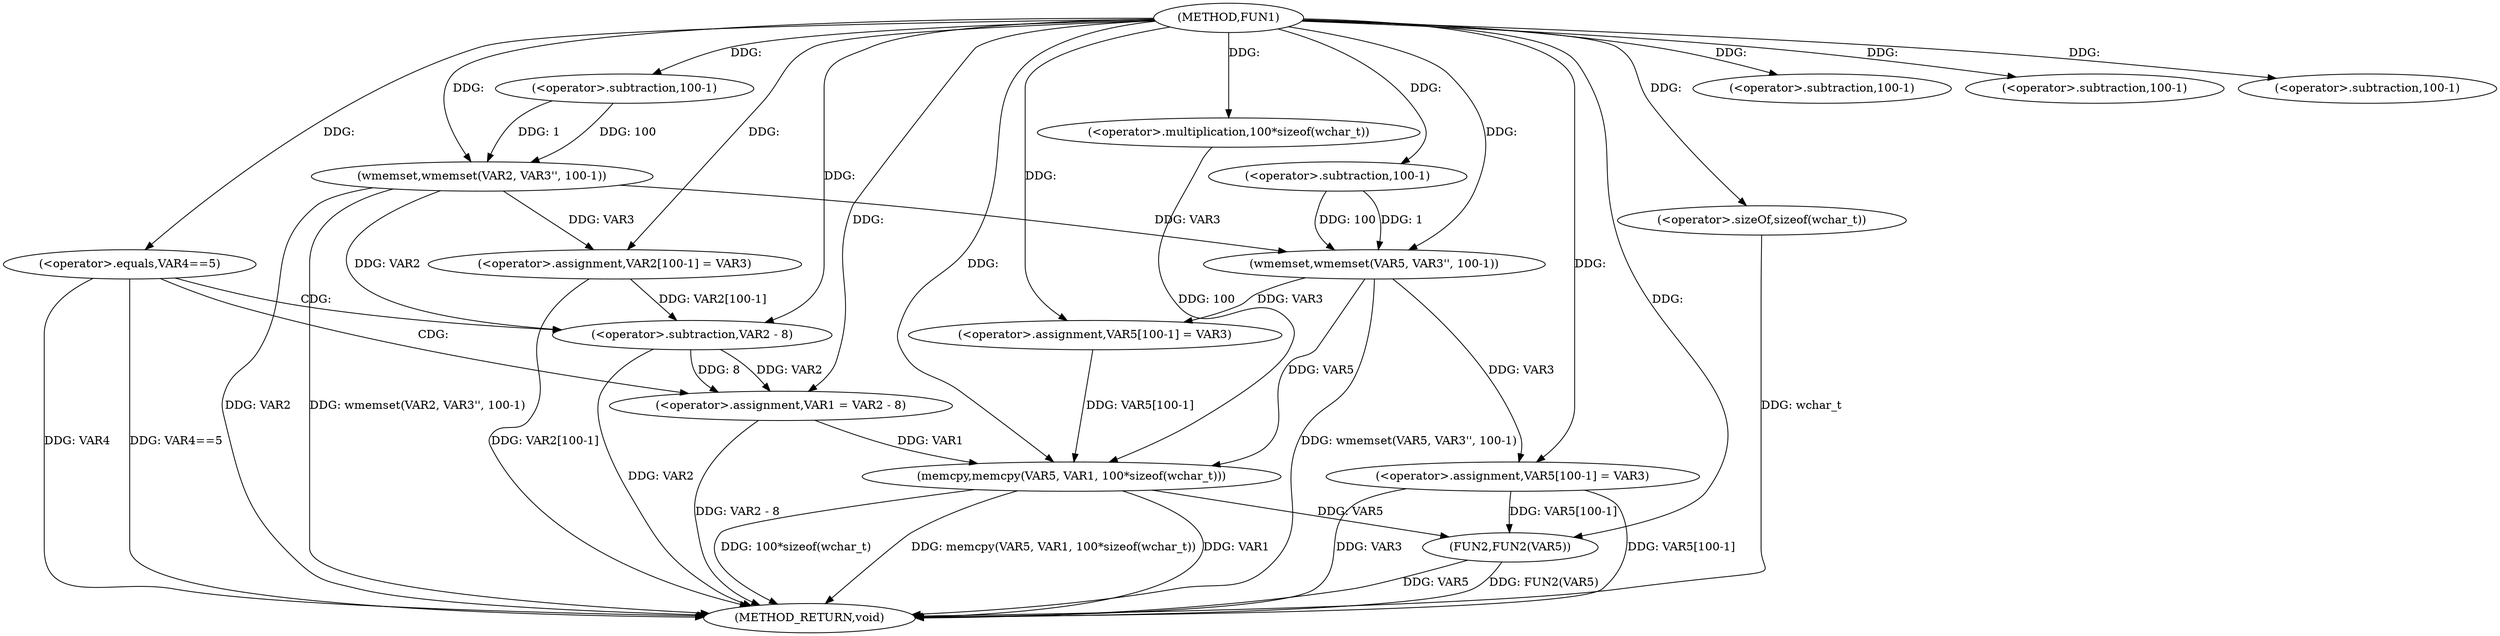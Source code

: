 digraph FUN1 {  
"1000100" [label = "(METHOD,FUN1)" ]
"1000158" [label = "(METHOD_RETURN,void)" ]
"1000104" [label = "(wmemset,wmemset(VAR2, VAR3'', 100-1))" ]
"1000107" [label = "(<operator>.subtraction,100-1)" ]
"1000110" [label = "(<operator>.assignment,VAR2[100-1] = VAR3)" ]
"1000113" [label = "(<operator>.subtraction,100-1)" ]
"1000118" [label = "(<operator>.equals,VAR4==5)" ]
"1000122" [label = "(<operator>.assignment,VAR1 = VAR2 - 8)" ]
"1000124" [label = "(<operator>.subtraction,VAR2 - 8)" ]
"1000129" [label = "(wmemset,wmemset(VAR5, VAR3'', 100-1))" ]
"1000132" [label = "(<operator>.subtraction,100-1)" ]
"1000135" [label = "(<operator>.assignment,VAR5[100-1] = VAR3)" ]
"1000138" [label = "(<operator>.subtraction,100-1)" ]
"1000142" [label = "(memcpy,memcpy(VAR5, VAR1, 100*sizeof(wchar_t)))" ]
"1000145" [label = "(<operator>.multiplication,100*sizeof(wchar_t))" ]
"1000147" [label = "(<operator>.sizeOf,sizeof(wchar_t))" ]
"1000149" [label = "(<operator>.assignment,VAR5[100-1] = VAR3)" ]
"1000152" [label = "(<operator>.subtraction,100-1)" ]
"1000156" [label = "(FUN2,FUN2(VAR5))" ]
  "1000142" -> "1000158"  [ label = "DDG: memcpy(VAR5, VAR1, 100*sizeof(wchar_t))"] 
  "1000124" -> "1000158"  [ label = "DDG: VAR2"] 
  "1000156" -> "1000158"  [ label = "DDG: VAR5"] 
  "1000104" -> "1000158"  [ label = "DDG: wmemset(VAR2, VAR3'', 100-1)"] 
  "1000104" -> "1000158"  [ label = "DDG: VAR2"] 
  "1000118" -> "1000158"  [ label = "DDG: VAR4==5"] 
  "1000149" -> "1000158"  [ label = "DDG: VAR5[100-1]"] 
  "1000156" -> "1000158"  [ label = "DDG: FUN2(VAR5)"] 
  "1000118" -> "1000158"  [ label = "DDG: VAR4"] 
  "1000122" -> "1000158"  [ label = "DDG: VAR2 - 8"] 
  "1000129" -> "1000158"  [ label = "DDG: wmemset(VAR5, VAR3'', 100-1)"] 
  "1000149" -> "1000158"  [ label = "DDG: VAR3"] 
  "1000142" -> "1000158"  [ label = "DDG: VAR1"] 
  "1000147" -> "1000158"  [ label = "DDG: wchar_t"] 
  "1000142" -> "1000158"  [ label = "DDG: 100*sizeof(wchar_t)"] 
  "1000110" -> "1000158"  [ label = "DDG: VAR2[100-1]"] 
  "1000100" -> "1000104"  [ label = "DDG: "] 
  "1000107" -> "1000104"  [ label = "DDG: 100"] 
  "1000107" -> "1000104"  [ label = "DDG: 1"] 
  "1000100" -> "1000107"  [ label = "DDG: "] 
  "1000104" -> "1000110"  [ label = "DDG: VAR3"] 
  "1000100" -> "1000110"  [ label = "DDG: "] 
  "1000100" -> "1000113"  [ label = "DDG: "] 
  "1000100" -> "1000118"  [ label = "DDG: "] 
  "1000124" -> "1000122"  [ label = "DDG: VAR2"] 
  "1000124" -> "1000122"  [ label = "DDG: 8"] 
  "1000100" -> "1000122"  [ label = "DDG: "] 
  "1000104" -> "1000124"  [ label = "DDG: VAR2"] 
  "1000110" -> "1000124"  [ label = "DDG: VAR2[100-1]"] 
  "1000100" -> "1000124"  [ label = "DDG: "] 
  "1000100" -> "1000129"  [ label = "DDG: "] 
  "1000104" -> "1000129"  [ label = "DDG: VAR3"] 
  "1000132" -> "1000129"  [ label = "DDG: 100"] 
  "1000132" -> "1000129"  [ label = "DDG: 1"] 
  "1000100" -> "1000132"  [ label = "DDG: "] 
  "1000129" -> "1000135"  [ label = "DDG: VAR3"] 
  "1000100" -> "1000135"  [ label = "DDG: "] 
  "1000100" -> "1000138"  [ label = "DDG: "] 
  "1000129" -> "1000142"  [ label = "DDG: VAR5"] 
  "1000135" -> "1000142"  [ label = "DDG: VAR5[100-1]"] 
  "1000100" -> "1000142"  [ label = "DDG: "] 
  "1000122" -> "1000142"  [ label = "DDG: VAR1"] 
  "1000145" -> "1000142"  [ label = "DDG: 100"] 
  "1000100" -> "1000145"  [ label = "DDG: "] 
  "1000100" -> "1000147"  [ label = "DDG: "] 
  "1000100" -> "1000149"  [ label = "DDG: "] 
  "1000129" -> "1000149"  [ label = "DDG: VAR3"] 
  "1000100" -> "1000152"  [ label = "DDG: "] 
  "1000142" -> "1000156"  [ label = "DDG: VAR5"] 
  "1000149" -> "1000156"  [ label = "DDG: VAR5[100-1]"] 
  "1000100" -> "1000156"  [ label = "DDG: "] 
  "1000118" -> "1000124"  [ label = "CDG: "] 
  "1000118" -> "1000122"  [ label = "CDG: "] 
}
